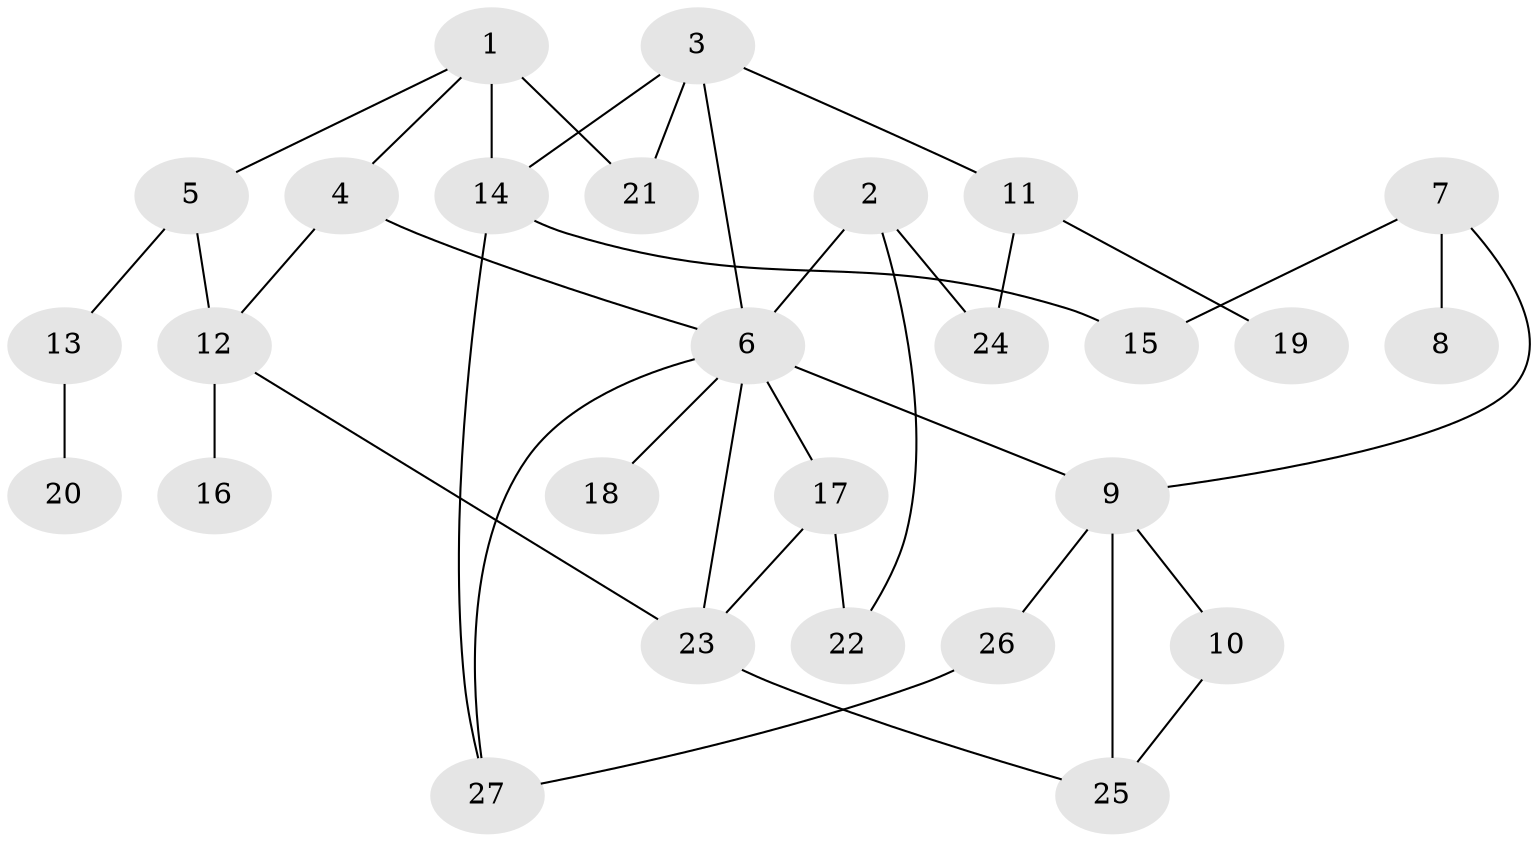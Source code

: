// original degree distribution, {4: 0.14814814814814814, 10: 0.018518518518518517, 2: 0.2777777777777778, 3: 0.24074074074074073, 5: 0.018518518518518517, 1: 0.2962962962962963}
// Generated by graph-tools (version 1.1) at 2025/36/03/04/25 23:36:02]
// undirected, 27 vertices, 38 edges
graph export_dot {
  node [color=gray90,style=filled];
  1;
  2;
  3;
  4;
  5;
  6;
  7;
  8;
  9;
  10;
  11;
  12;
  13;
  14;
  15;
  16;
  17;
  18;
  19;
  20;
  21;
  22;
  23;
  24;
  25;
  26;
  27;
  1 -- 4 [weight=1.0];
  1 -- 5 [weight=1.0];
  1 -- 14 [weight=1.0];
  1 -- 21 [weight=2.0];
  2 -- 6 [weight=1.0];
  2 -- 22 [weight=1.0];
  2 -- 24 [weight=1.0];
  3 -- 6 [weight=1.0];
  3 -- 11 [weight=1.0];
  3 -- 14 [weight=1.0];
  3 -- 21 [weight=1.0];
  4 -- 6 [weight=1.0];
  4 -- 12 [weight=1.0];
  5 -- 12 [weight=1.0];
  5 -- 13 [weight=1.0];
  6 -- 9 [weight=1.0];
  6 -- 17 [weight=1.0];
  6 -- 18 [weight=1.0];
  6 -- 23 [weight=1.0];
  6 -- 27 [weight=1.0];
  7 -- 8 [weight=1.0];
  7 -- 9 [weight=1.0];
  7 -- 15 [weight=1.0];
  9 -- 10 [weight=1.0];
  9 -- 25 [weight=1.0];
  9 -- 26 [weight=1.0];
  10 -- 25 [weight=1.0];
  11 -- 19 [weight=1.0];
  11 -- 24 [weight=1.0];
  12 -- 16 [weight=1.0];
  12 -- 23 [weight=1.0];
  13 -- 20 [weight=1.0];
  14 -- 15 [weight=1.0];
  14 -- 27 [weight=1.0];
  17 -- 22 [weight=1.0];
  17 -- 23 [weight=1.0];
  23 -- 25 [weight=1.0];
  26 -- 27 [weight=1.0];
}
